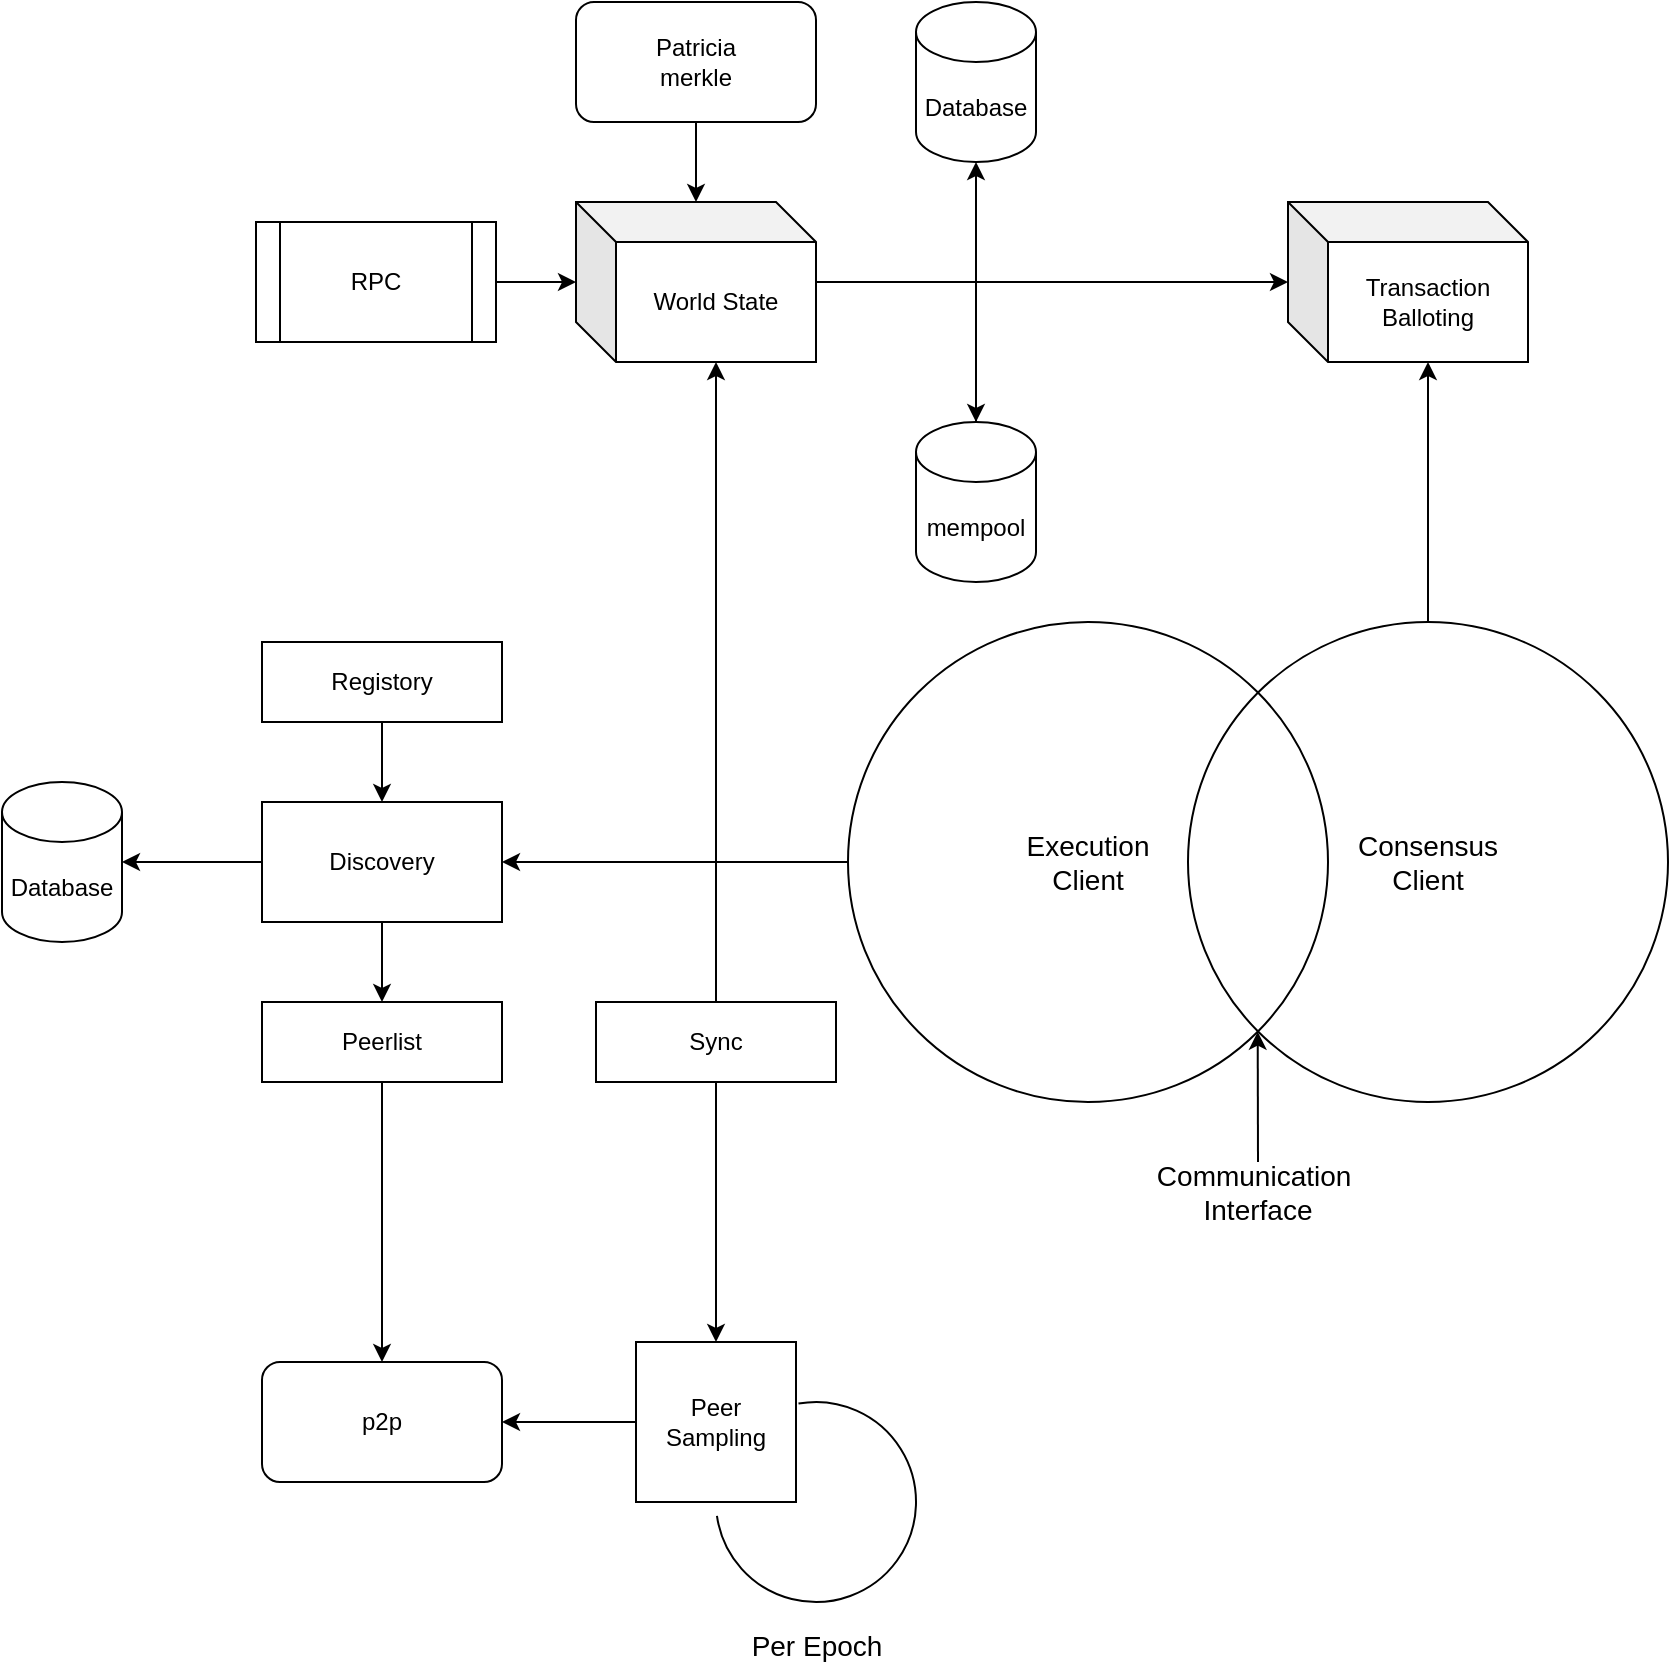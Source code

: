 <mxfile version="24.0.6" type="github">
  <diagram name="Page-1" id="kQMQTXATmenSAZyp5msM">
    <mxGraphModel dx="2722" dy="948" grid="1" gridSize="10" guides="1" tooltips="1" connect="1" arrows="1" fold="1" page="1" pageScale="1" pageWidth="850" pageHeight="1100" math="0" shadow="0">
      <root>
        <mxCell id="0" />
        <mxCell id="1" parent="0" />
        <mxCell id="oUvKnUqJZTMTFXycQhW--2" value="&lt;font style=&quot;font-size: 14px;&quot;&gt;Consensus&lt;/font&gt;&lt;div style=&quot;font-size: 14px;&quot;&gt;&lt;font style=&quot;font-size: 14px;&quot;&gt;Client&lt;/font&gt;&lt;/div&gt;" style="ellipse;whiteSpace=wrap;html=1;aspect=fixed;fillColor=none;" vertex="1" parent="1">
          <mxGeometry x="-27" y="470" width="240" height="240" as="geometry" />
        </mxCell>
        <mxCell id="oUvKnUqJZTMTFXycQhW--7" value="" style="edgeStyle=orthogonalEdgeStyle;rounded=0;orthogonalLoop=1;jettySize=auto;html=1;" edge="1" parent="1" source="oUvKnUqJZTMTFXycQhW--1" target="oUvKnUqJZTMTFXycQhW--6">
          <mxGeometry relative="1" as="geometry" />
        </mxCell>
        <mxCell id="oUvKnUqJZTMTFXycQhW--47" style="edgeStyle=orthogonalEdgeStyle;rounded=0;orthogonalLoop=1;jettySize=auto;html=1;entryX=0.5;entryY=0;entryDx=0;entryDy=0;endArrow=none;endFill=0;" edge="1" parent="1" source="oUvKnUqJZTMTFXycQhW--1" target="oUvKnUqJZTMTFXycQhW--46">
          <mxGeometry relative="1" as="geometry" />
        </mxCell>
        <mxCell id="oUvKnUqJZTMTFXycQhW--1" value="&lt;font style=&quot;font-size: 14px;&quot;&gt;Execution&lt;br&gt;Client&lt;/font&gt;" style="ellipse;whiteSpace=wrap;html=1;aspect=fixed;fillColor=none;" vertex="1" parent="1">
          <mxGeometry x="-197" y="470" width="240" height="240" as="geometry" />
        </mxCell>
        <mxCell id="oUvKnUqJZTMTFXycQhW--4" value="" style="endArrow=classic;html=1;rounded=0;entryX=1;entryY=1;entryDx=0;entryDy=0;" edge="1" parent="1" target="oUvKnUqJZTMTFXycQhW--1">
          <mxGeometry width="50" height="50" relative="1" as="geometry">
            <mxPoint x="8" y="740" as="sourcePoint" />
            <mxPoint x="53" y="750" as="targetPoint" />
          </mxGeometry>
        </mxCell>
        <mxCell id="oUvKnUqJZTMTFXycQhW--5" value="&lt;font style=&quot;font-size: 14px;&quot;&gt;Communication&amp;nbsp; Interface&lt;/font&gt;" style="text;html=1;align=center;verticalAlign=middle;whiteSpace=wrap;rounded=0;" vertex="1" parent="1">
          <mxGeometry x="-22" y="740" width="60" height="30" as="geometry" />
        </mxCell>
        <mxCell id="oUvKnUqJZTMTFXycQhW--11" value="" style="edgeStyle=orthogonalEdgeStyle;rounded=0;orthogonalLoop=1;jettySize=auto;html=1;" edge="1" parent="1" source="oUvKnUqJZTMTFXycQhW--6" target="oUvKnUqJZTMTFXycQhW--10">
          <mxGeometry relative="1" as="geometry" />
        </mxCell>
        <mxCell id="oUvKnUqJZTMTFXycQhW--15" value="" style="edgeStyle=orthogonalEdgeStyle;rounded=0;orthogonalLoop=1;jettySize=auto;html=1;" edge="1" parent="1" source="oUvKnUqJZTMTFXycQhW--6" target="oUvKnUqJZTMTFXycQhW--13">
          <mxGeometry relative="1" as="geometry" />
        </mxCell>
        <mxCell id="oUvKnUqJZTMTFXycQhW--6" value="Discovery" style="whiteSpace=wrap;html=1;fillColor=none;" vertex="1" parent="1">
          <mxGeometry x="-490" y="560" width="120" height="60" as="geometry" />
        </mxCell>
        <mxCell id="oUvKnUqJZTMTFXycQhW--10" value="Database" style="shape=cylinder3;whiteSpace=wrap;html=1;boundedLbl=1;backgroundOutline=1;size=15;" vertex="1" parent="1">
          <mxGeometry x="-620" y="550" width="60" height="80" as="geometry" />
        </mxCell>
        <mxCell id="oUvKnUqJZTMTFXycQhW--16" value="" style="edgeStyle=orthogonalEdgeStyle;rounded=0;orthogonalLoop=1;jettySize=auto;html=1;" edge="1" parent="1" source="oUvKnUqJZTMTFXycQhW--12" target="oUvKnUqJZTMTFXycQhW--6">
          <mxGeometry relative="1" as="geometry" />
        </mxCell>
        <mxCell id="oUvKnUqJZTMTFXycQhW--12" value="Registory" style="whiteSpace=wrap;html=1;fillColor=none;" vertex="1" parent="1">
          <mxGeometry x="-490" y="480" width="120" height="40" as="geometry" />
        </mxCell>
        <mxCell id="oUvKnUqJZTMTFXycQhW--37" style="edgeStyle=orthogonalEdgeStyle;rounded=0;orthogonalLoop=1;jettySize=auto;html=1;entryX=0.5;entryY=0;entryDx=0;entryDy=0;" edge="1" parent="1" source="oUvKnUqJZTMTFXycQhW--13" target="oUvKnUqJZTMTFXycQhW--35">
          <mxGeometry relative="1" as="geometry" />
        </mxCell>
        <mxCell id="oUvKnUqJZTMTFXycQhW--13" value="Peerlist" style="whiteSpace=wrap;html=1;fillColor=none;" vertex="1" parent="1">
          <mxGeometry x="-490" y="660" width="120" height="40" as="geometry" />
        </mxCell>
        <mxCell id="oUvKnUqJZTMTFXycQhW--30" value="" style="edgeStyle=orthogonalEdgeStyle;rounded=0;orthogonalLoop=1;jettySize=auto;html=1;" edge="1" parent="1" source="oUvKnUqJZTMTFXycQhW--17" target="oUvKnUqJZTMTFXycQhW--29">
          <mxGeometry relative="1" as="geometry" />
        </mxCell>
        <mxCell id="oUvKnUqJZTMTFXycQhW--17" value="World State" style="shape=cube;whiteSpace=wrap;html=1;boundedLbl=1;backgroundOutline=1;darkOpacity=0.05;darkOpacity2=0.1;" vertex="1" parent="1">
          <mxGeometry x="-333" y="260" width="120" height="80" as="geometry" />
        </mxCell>
        <mxCell id="oUvKnUqJZTMTFXycQhW--21" style="edgeStyle=orthogonalEdgeStyle;rounded=0;orthogonalLoop=1;jettySize=auto;html=1;entryX=0;entryY=0;entryDx=70;entryDy=80;entryPerimeter=0;" edge="1" parent="1" source="oUvKnUqJZTMTFXycQhW--1" target="oUvKnUqJZTMTFXycQhW--17">
          <mxGeometry relative="1" as="geometry" />
        </mxCell>
        <mxCell id="oUvKnUqJZTMTFXycQhW--28" style="edgeStyle=orthogonalEdgeStyle;rounded=0;orthogonalLoop=1;jettySize=auto;html=1;" edge="1" parent="1" source="oUvKnUqJZTMTFXycQhW--24" target="oUvKnUqJZTMTFXycQhW--17">
          <mxGeometry relative="1" as="geometry" />
        </mxCell>
        <mxCell id="oUvKnUqJZTMTFXycQhW--24" value="RPC" style="shape=process;whiteSpace=wrap;html=1;backgroundOutline=1;" vertex="1" parent="1">
          <mxGeometry x="-493" y="270" width="120" height="60" as="geometry" />
        </mxCell>
        <mxCell id="oUvKnUqJZTMTFXycQhW--26" value="" style="edgeStyle=orthogonalEdgeStyle;rounded=0;orthogonalLoop=1;jettySize=auto;html=1;" edge="1" parent="1" source="oUvKnUqJZTMTFXycQhW--25" target="oUvKnUqJZTMTFXycQhW--17">
          <mxGeometry relative="1" as="geometry" />
        </mxCell>
        <mxCell id="oUvKnUqJZTMTFXycQhW--25" value="Patricia&lt;br&gt;merkle" style="rounded=1;whiteSpace=wrap;html=1;" vertex="1" parent="1">
          <mxGeometry x="-333" y="160" width="120" height="60" as="geometry" />
        </mxCell>
        <mxCell id="oUvKnUqJZTMTFXycQhW--29" value="Database" style="shape=cylinder3;whiteSpace=wrap;html=1;boundedLbl=1;backgroundOutline=1;size=15;" vertex="1" parent="1">
          <mxGeometry x="-163" y="160" width="60" height="80" as="geometry" />
        </mxCell>
        <mxCell id="oUvKnUqJZTMTFXycQhW--31" value="mempool" style="shape=cylinder3;whiteSpace=wrap;html=1;boundedLbl=1;backgroundOutline=1;size=15;" vertex="1" parent="1">
          <mxGeometry x="-163" y="370" width="60" height="80" as="geometry" />
        </mxCell>
        <mxCell id="oUvKnUqJZTMTFXycQhW--32" style="edgeStyle=orthogonalEdgeStyle;rounded=0;orthogonalLoop=1;jettySize=auto;html=1;entryX=0.5;entryY=0;entryDx=0;entryDy=0;entryPerimeter=0;" edge="1" parent="1" source="oUvKnUqJZTMTFXycQhW--17" target="oUvKnUqJZTMTFXycQhW--31">
          <mxGeometry relative="1" as="geometry" />
        </mxCell>
        <mxCell id="oUvKnUqJZTMTFXycQhW--36" value="" style="edgeStyle=orthogonalEdgeStyle;rounded=0;orthogonalLoop=1;jettySize=auto;html=1;" edge="1" parent="1" source="oUvKnUqJZTMTFXycQhW--33" target="oUvKnUqJZTMTFXycQhW--35">
          <mxGeometry relative="1" as="geometry" />
        </mxCell>
        <mxCell id="oUvKnUqJZTMTFXycQhW--33" value="Peer&lt;br&gt;Sampling" style="whiteSpace=wrap;html=1;aspect=fixed;" vertex="1" parent="1">
          <mxGeometry x="-303" y="830" width="80" height="80" as="geometry" />
        </mxCell>
        <mxCell id="oUvKnUqJZTMTFXycQhW--35" value="p2p" style="rounded=1;whiteSpace=wrap;html=1;" vertex="1" parent="1">
          <mxGeometry x="-490" y="840" width="120" height="60" as="geometry" />
        </mxCell>
        <mxCell id="oUvKnUqJZTMTFXycQhW--38" value="" style="verticalLabelPosition=bottom;verticalAlign=top;html=1;shape=mxgraph.basic.arc;startAngle=0.972;endAngle=0.728;" vertex="1" parent="1">
          <mxGeometry x="-263" y="860" width="100" height="100" as="geometry" />
        </mxCell>
        <mxCell id="oUvKnUqJZTMTFXycQhW--39" value="&lt;font style=&quot;font-size: 14px;&quot;&gt;Per Epoch&lt;/font&gt;" style="text;html=1;align=center;verticalAlign=middle;whiteSpace=wrap;rounded=0;" vertex="1" parent="1">
          <mxGeometry x="-256.5" y="967" width="87" height="30" as="geometry" />
        </mxCell>
        <mxCell id="oUvKnUqJZTMTFXycQhW--48" style="edgeStyle=orthogonalEdgeStyle;rounded=0;orthogonalLoop=1;jettySize=auto;html=1;" edge="1" parent="1" source="oUvKnUqJZTMTFXycQhW--46" target="oUvKnUqJZTMTFXycQhW--33">
          <mxGeometry relative="1" as="geometry" />
        </mxCell>
        <mxCell id="oUvKnUqJZTMTFXycQhW--46" value="Sync" style="whiteSpace=wrap;html=1;fillColor=none;" vertex="1" parent="1">
          <mxGeometry x="-323" y="660" width="120" height="40" as="geometry" />
        </mxCell>
        <mxCell id="oUvKnUqJZTMTFXycQhW--49" value="Transaction&lt;br&gt;Balloting" style="shape=cube;whiteSpace=wrap;html=1;boundedLbl=1;backgroundOutline=1;darkOpacity=0.05;darkOpacity2=0.1;" vertex="1" parent="1">
          <mxGeometry x="23" y="260" width="120" height="80" as="geometry" />
        </mxCell>
        <mxCell id="oUvKnUqJZTMTFXycQhW--50" style="edgeStyle=orthogonalEdgeStyle;rounded=0;orthogonalLoop=1;jettySize=auto;html=1;entryX=0;entryY=0;entryDx=70;entryDy=80;entryPerimeter=0;" edge="1" parent="1" source="oUvKnUqJZTMTFXycQhW--2" target="oUvKnUqJZTMTFXycQhW--49">
          <mxGeometry relative="1" as="geometry" />
        </mxCell>
        <mxCell id="oUvKnUqJZTMTFXycQhW--52" style="edgeStyle=orthogonalEdgeStyle;rounded=0;orthogonalLoop=1;jettySize=auto;html=1;entryX=0;entryY=0.5;entryDx=0;entryDy=0;entryPerimeter=0;" edge="1" parent="1" source="oUvKnUqJZTMTFXycQhW--31" target="oUvKnUqJZTMTFXycQhW--49">
          <mxGeometry relative="1" as="geometry">
            <Array as="points">
              <mxPoint x="-133" y="300" />
            </Array>
          </mxGeometry>
        </mxCell>
      </root>
    </mxGraphModel>
  </diagram>
</mxfile>
